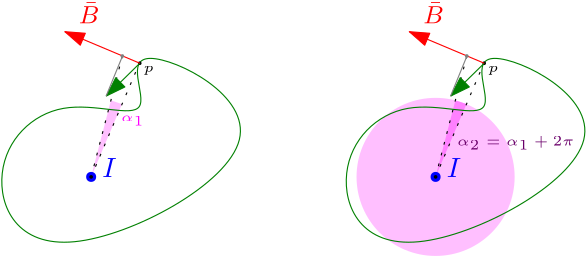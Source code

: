 <?xml version="1.0"?>
<!DOCTYPE ipe SYSTEM "ipe.dtd">
<ipe version="70218" creator="Ipe 7.2.28">
<info created="D:20241203201441" modified="D:20241203201530"/>
<ipestyle name="basic">
<symbol name="arrow/arc(spx)">
<path stroke="sym-stroke" fill="sym-stroke" pen="sym-pen">
0 0 m
-1 0.333 l
-1 -0.333 l
h
</path>
</symbol>
<symbol name="arrow/farc(spx)">
<path stroke="sym-stroke" fill="white" pen="sym-pen">
0 0 m
-1 0.333 l
-1 -0.333 l
h
</path>
</symbol>
<symbol name="arrow/ptarc(spx)">
<path stroke="sym-stroke" fill="sym-stroke" pen="sym-pen">
0 0 m
-1 0.333 l
-0.8 0 l
-1 -0.333 l
h
</path>
</symbol>
<symbol name="arrow/fptarc(spx)">
<path stroke="sym-stroke" fill="white" pen="sym-pen">
0 0 m
-1 0.333 l
-0.8 0 l
-1 -0.333 l
h
</path>
</symbol>
<symbol name="mark/circle(sx)" transformations="translations">
<path fill="sym-stroke">
0.6 0 0 0.6 0 0 e
0.4 0 0 0.4 0 0 e
</path>
</symbol>
<symbol name="mark/disk(sx)" transformations="translations">
<path fill="sym-stroke">
0.6 0 0 0.6 0 0 e
</path>
</symbol>
<symbol name="mark/fdisk(sfx)" transformations="translations">
<group>
<path fill="sym-fill">
0.5 0 0 0.5 0 0 e
</path>
<path fill="sym-stroke" fillrule="eofill">
0.6 0 0 0.6 0 0 e
0.4 0 0 0.4 0 0 e
</path>
</group>
</symbol>
<symbol name="mark/box(sx)" transformations="translations">
<path fill="sym-stroke" fillrule="eofill">
-0.6 -0.6 m
0.6 -0.6 l
0.6 0.6 l
-0.6 0.6 l
h
-0.4 -0.4 m
0.4 -0.4 l
0.4 0.4 l
-0.4 0.4 l
h
</path>
</symbol>
<symbol name="mark/square(sx)" transformations="translations">
<path fill="sym-stroke">
-0.6 -0.6 m
0.6 -0.6 l
0.6 0.6 l
-0.6 0.6 l
h
</path>
</symbol>
<symbol name="mark/fsquare(sfx)" transformations="translations">
<group>
<path fill="sym-fill">
-0.5 -0.5 m
0.5 -0.5 l
0.5 0.5 l
-0.5 0.5 l
h
</path>
<path fill="sym-stroke" fillrule="eofill">
-0.6 -0.6 m
0.6 -0.6 l
0.6 0.6 l
-0.6 0.6 l
h
-0.4 -0.4 m
0.4 -0.4 l
0.4 0.4 l
-0.4 0.4 l
h
</path>
</group>
</symbol>
<symbol name="mark/cross(sx)" transformations="translations">
<group>
<path fill="sym-stroke">
-0.43 -0.57 m
0.57 0.43 l
0.43 0.57 l
-0.57 -0.43 l
h
</path>
<path fill="sym-stroke">
-0.43 0.57 m
0.57 -0.43 l
0.43 -0.57 l
-0.57 0.43 l
h
</path>
</group>
</symbol>
<symbol name="arrow/fnormal(spx)">
<path stroke="sym-stroke" fill="white" pen="sym-pen">
0 0 m
-1 0.333 l
-1 -0.333 l
h
</path>
</symbol>
<symbol name="arrow/pointed(spx)">
<path stroke="sym-stroke" fill="sym-stroke" pen="sym-pen">
0 0 m
-1 0.333 l
-0.8 0 l
-1 -0.333 l
h
</path>
</symbol>
<symbol name="arrow/fpointed(spx)">
<path stroke="sym-stroke" fill="white" pen="sym-pen">
0 0 m
-1 0.333 l
-0.8 0 l
-1 -0.333 l
h
</path>
</symbol>
<symbol name="arrow/linear(spx)">
<path stroke="sym-stroke" pen="sym-pen">
-1 0.333 m
0 0 l
-1 -0.333 l
</path>
</symbol>
<symbol name="arrow/fdouble(spx)">
<path stroke="sym-stroke" fill="white" pen="sym-pen">
0 0 m
-1 0.333 l
-1 -0.333 l
h
-1 0 m
-2 0.333 l
-2 -0.333 l
h
</path>
</symbol>
<symbol name="arrow/double(spx)">
<path stroke="sym-stroke" fill="sym-stroke" pen="sym-pen">
0 0 m
-1 0.333 l
-1 -0.333 l
h
-1 0 m
-2 0.333 l
-2 -0.333 l
h
</path>
</symbol>
<symbol name="arrow/mid-normal(spx)">
<path stroke="sym-stroke" fill="sym-stroke" pen="sym-pen">
0.5 0 m
-0.5 0.333 l
-0.5 -0.333 l
h
</path>
</symbol>
<symbol name="arrow/mid-fnormal(spx)">
<path stroke="sym-stroke" fill="white" pen="sym-pen">
0.5 0 m
-0.5 0.333 l
-0.5 -0.333 l
h
</path>
</symbol>
<symbol name="arrow/mid-pointed(spx)">
<path stroke="sym-stroke" fill="sym-stroke" pen="sym-pen">
0.5 0 m
-0.5 0.333 l
-0.3 0 l
-0.5 -0.333 l
h
</path>
</symbol>
<symbol name="arrow/mid-fpointed(spx)">
<path stroke="sym-stroke" fill="white" pen="sym-pen">
0.5 0 m
-0.5 0.333 l
-0.3 0 l
-0.5 -0.333 l
h
</path>
</symbol>
<symbol name="arrow/mid-double(spx)">
<path stroke="sym-stroke" fill="sym-stroke" pen="sym-pen">
1 0 m
0 0.333 l
0 -0.333 l
h
0 0 m
-1 0.333 l
-1 -0.333 l
h
</path>
</symbol>
<symbol name="arrow/mid-fdouble(spx)">
<path stroke="sym-stroke" fill="white" pen="sym-pen">
1 0 m
0 0.333 l
0 -0.333 l
h
0 0 m
-1 0.333 l
-1 -0.333 l
h
</path>
</symbol>
<anglesize name="22.5 deg" value="22.5"/>
<anglesize name="30 deg" value="30"/>
<anglesize name="45 deg" value="45"/>
<anglesize name="60 deg" value="60"/>
<anglesize name="90 deg" value="90"/>
<arrowsize name="large" value="10"/>
<arrowsize name="small" value="5"/>
<arrowsize name="tiny" value="3"/>
<color name="blue" value="0 0 1"/>
<color name="brown" value="0.647 0.165 0.165"/>
<color name="darkblue" value="0 0 0.545"/>
<color name="darkcyan" value="0 0.545 0.545"/>
<color name="darkgray" value="0.663"/>
<color name="darkgreen" value="0 0.392 0"/>
<color name="darkmagenta" value="0.545 0 0.545"/>
<color name="darkorange" value="1 0.549 0"/>
<color name="darkred" value="0.545 0 0"/>
<color name="gold" value="1 0.843 0"/>
<color name="gray" value="0.745"/>
<color name="green" value="0 1 0"/>
<color name="lightblue" value="0.678 0.847 0.902"/>
<color name="lightcyan" value="0.878 1 1"/>
<color name="lightgray" value="0.827"/>
<color name="lightgreen" value="0.565 0.933 0.565"/>
<color name="lightyellow" value="1 1 0.878"/>
<color name="navy" value="0 0 0.502"/>
<color name="orange" value="1 0.647 0"/>
<color name="pink" value="1 0.753 0.796"/>
<color name="purple" value="0.627 0.125 0.941"/>
<color name="red" value="1 0 0"/>
<color name="seagreen" value="0.18 0.545 0.341"/>
<color name="turquoise" value="0.251 0.878 0.816"/>
<color name="violet" value="0.933 0.51 0.933"/>
<color name="yellow" value="1 1 0"/>
<dashstyle name="dash dot dotted" value="[4 2 1 2 1 2] 0"/>
<dashstyle name="dash dotted" value="[4 2 1 2] 0"/>
<dashstyle name="dashed" value="[4] 0"/>
<dashstyle name="dotted" value="[1 3] 0"/>
<gridsize name="10 pts (~3.5 mm)" value="10"/>
<gridsize name="14 pts (~5 mm)" value="14"/>
<gridsize name="16 pts (~6 mm)" value="16"/>
<gridsize name="20 pts (~7 mm)" value="20"/>
<gridsize name="28 pts (~10 mm)" value="28"/>
<gridsize name="32 pts (~12 mm)" value="32"/>
<gridsize name="4 pts" value="4"/>
<gridsize name="56 pts (~20 mm)" value="56"/>
<gridsize name="8 pts (~3 mm)" value="8"/>
<opacity name="10%" value="0.1"/>
<opacity name="30%" value="0.3"/>
<opacity name="50%" value="0.5"/>
<opacity name="75%" value="0.75"/>
<pen name="fat" value="1.2"/>
<pen name="heavier" value="0.8"/>
<pen name="ultrafat" value="2"/>
<symbolsize name="large" value="5"/>
<symbolsize name="small" value="2"/>
<symbolsize name="tiny" value="1.1"/>
<textsize name="Huge" value="\Huge"/>
<textsize name="LARGE" value="\LARGE"/>
<textsize name="Large" value="\Large"/>
<textsize name="footnote" value="\footnotesize"/>
<textsize name="huge" value="\huge"/>
<textsize name="large" value="\large"/>
<textsize name="script" value="\scriptsize"/>
<textsize name="small" value="\small"/>
<textsize name="tiny" value="\tiny"/>
<textstyle name="center" begin="\begin{center}" end="\end{center}"/>
<textstyle name="item" begin="\begin{itemize}\item{}" end="\end{itemize}"/>
<textstyle name="itemize" begin="\begin{itemize}" end="\end{itemize}"/>
<tiling name="falling" angle="-60" step="4" width="1"/>
<tiling name="rising" angle="30" step="4" width="1"/>
</ipestyle>
<page>
<layer name="alpha"/>
<view layers="alpha" active="alpha"/>
<path layer="alpha" matrix="1 0 0 1 -100 0" fill="1 0.502 1" opacity="50%" stroke-opacity="opaque">
28.4566 0 0 28.4566 368 704 e
</path>
<path matrix="1 0 0 1 -0.00001794 -0.00032278" fill="1 0.502 1" opacity="50%" stroke-opacity="opaque">
151.113 731.544 m
143.973 703.975 l
155.095 730.215 l
</path>
<path matrix="1 0 0 1 0.00007857 -0.00027236" stroke="0" dash="dotted">
144 704 m
155.272 747.655 l
</path>
<path matrix="1 0 0 1 0.00007857 -0.00027236" stroke="0" dash="dotted">
144 704 m
161.317 744.786 l
</path>
<use matrix="1 0 0 1 -0.00040993 -0.00044463" name="mark/disk(sx)" pos="144 704" size="normal" stroke="0 0 1"/>
<text matrix="1 0 0 1 19.9996 -8.00044" transformations="translations" pos="128 712" stroke="0 0 1" type="label" width="5.161" height="6.808" depth="0" valign="baseline" style="math">I</text>
<path matrix="1 0 0 1 -0.00040993 -0.00044463" stroke="0 0.502 0">
132 736
104 708
124 664
228 720
148 760
172 720 u
</path>
<use matrix="1 0 0 1 -0.00040993 -0.00044463" name="mark/disk(sx)" pos="161.49 744.92" size="tiny"/>
<text matrix="1 0 0 1 2.07816 -9.27882" transformations="translations" pos="160.8 751.096" stroke="0" type="label" width="3.685" height="2.153" depth="0.96" valign="baseline" size="tiny" style="math">p</text>
<path matrix="1 0 0 1 -0.00040993 -0.00044463" stroke="0 0.502 0" arrow="normal/normal">
161.573 744.979 m
149.506 733.148 l
</path>
<path matrix="1 0 0 1 -0.00040993 -0.00044463" stroke="1 0 0" arrow="normal/normal">
161.493 744.922 m
134.539 756.275 l
</path>
<text matrix="1 0 0 1 -21.2335 8.20461" transformations="translations" pos="160.8 751.096" stroke="1 0 0" type="label" width="7.42" height="7.383" depth="0" valign="baseline" size="small" style="math">\bar B</text>
<path matrix="1 0 0 1 -0.00040993 -0.00044463" stroke="0.502">
149.367 733.057 m
155.302 747.552 l
</path>
<use matrix="1 0 0 1 -0.00040993 -0.00044463" name="mark/disk(sx)" pos="155.23 747.516" size="tiny" stroke="0.502"/>
<use matrix="1 0 0 1 -0.00040993 -0.00044463" name="mark/disk(sx)" pos="144 704" size="tiny"/>
<text matrix="1 0 0 1 -6.03612 -27.13" transformations="translations" pos="160.8 751.096" stroke="1 0 1" type="label" width="8.438" height="2.149" depth="1.49" valign="baseline" size="tiny" style="math">\alpha_1</text>
<path matrix="1 0 0 1 124 -0.00032278" fill="1 0.502 1">
151.113 731.544 m
143.973 703.975 l
155.095 730.215 l
</path>
<path matrix="1 0 0 1 124 -0.00027236" stroke="0" dash="dotted">
144 704 m
155.272 747.655 l
</path>
<path matrix="1 0 0 1 124 -0.00027236" stroke="0" dash="dotted">
144 704 m
161.317 744.786 l
</path>
<use matrix="1 0 0 1 124 -0.00044463" name="mark/disk(sx)" pos="144 704" size="normal" stroke="0 0 1"/>
<text matrix="1 0 0 1 144 -8.00044" transformations="translations" pos="128 712" stroke="0 0 1" type="label" width="5.161" height="6.808" depth="0" valign="baseline" style="math">I</text>
<path matrix="1 0 0 1 124 -0.00044463" stroke="0 0.502 0">
132 736
104 708
124 664
228 720
148 760
172 720 u
</path>
<use matrix="1 0 0 1 124 -0.00044463" name="mark/disk(sx)" pos="161.49 744.92" size="tiny"/>
<text matrix="1 0 0 1 126.078 -9.27882" transformations="translations" pos="160.8 751.096" stroke="0" type="label" width="3.685" height="2.153" depth="0.96" valign="baseline" size="tiny" style="math">p</text>
<path matrix="1 0 0 1 124 -0.00044463" stroke="0 0.502 0" arrow="normal/normal">
161.573 744.979 m
149.506 733.148 l
</path>
<path matrix="1 0 0 1 124 -0.00044463" stroke="1 0 0" arrow="normal/normal">
161.493 744.922 m
134.539 756.275 l
</path>
<text matrix="1 0 0 1 102.767 8.20461" transformations="translations" pos="160.8 751.096" stroke="1 0 0" type="label" width="7.42" height="7.383" depth="0" valign="baseline" size="small" style="math">\bar B</text>
<path matrix="1 0 0 1 124 -0.00044463" stroke="0.502">
149.367 733.057 m
155.302 747.552 l
</path>
<use matrix="1 0 0 1 124 -0.00044463" name="mark/disk(sx)" pos="155.23 747.516" size="tiny" stroke="0.502"/>
<use matrix="1 0 0 1 124 -0.00044463" name="mark/disk(sx)" pos="144 704" size="tiny"/>
<text matrix="0.320208 0.947347 -0.947347 0.320208 935.784 322.503" transformations="translations" pos="160.8 751.096" stroke="0.416 0 0.416" type="label" width="42.158" height="3.325" depth="1.49" valign="baseline" size="tiny" style="math">\alpha_2=\alpha_1+2\pi</text>
</page>
</ipe>
